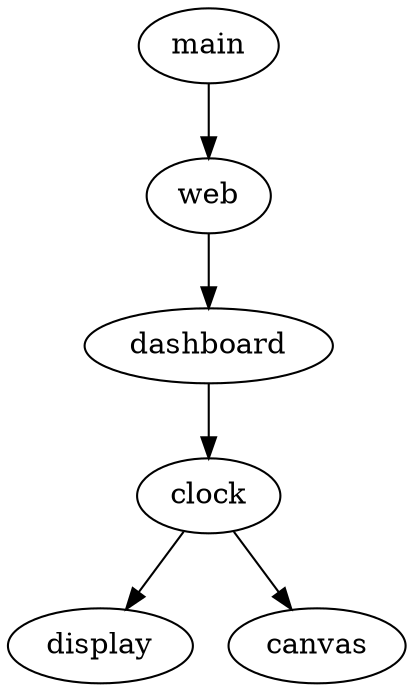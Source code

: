 digraph dot {

    main -> web
    web -> dashboard
    dashboard -> clock
    clock -> display
    clock -> canvas
}